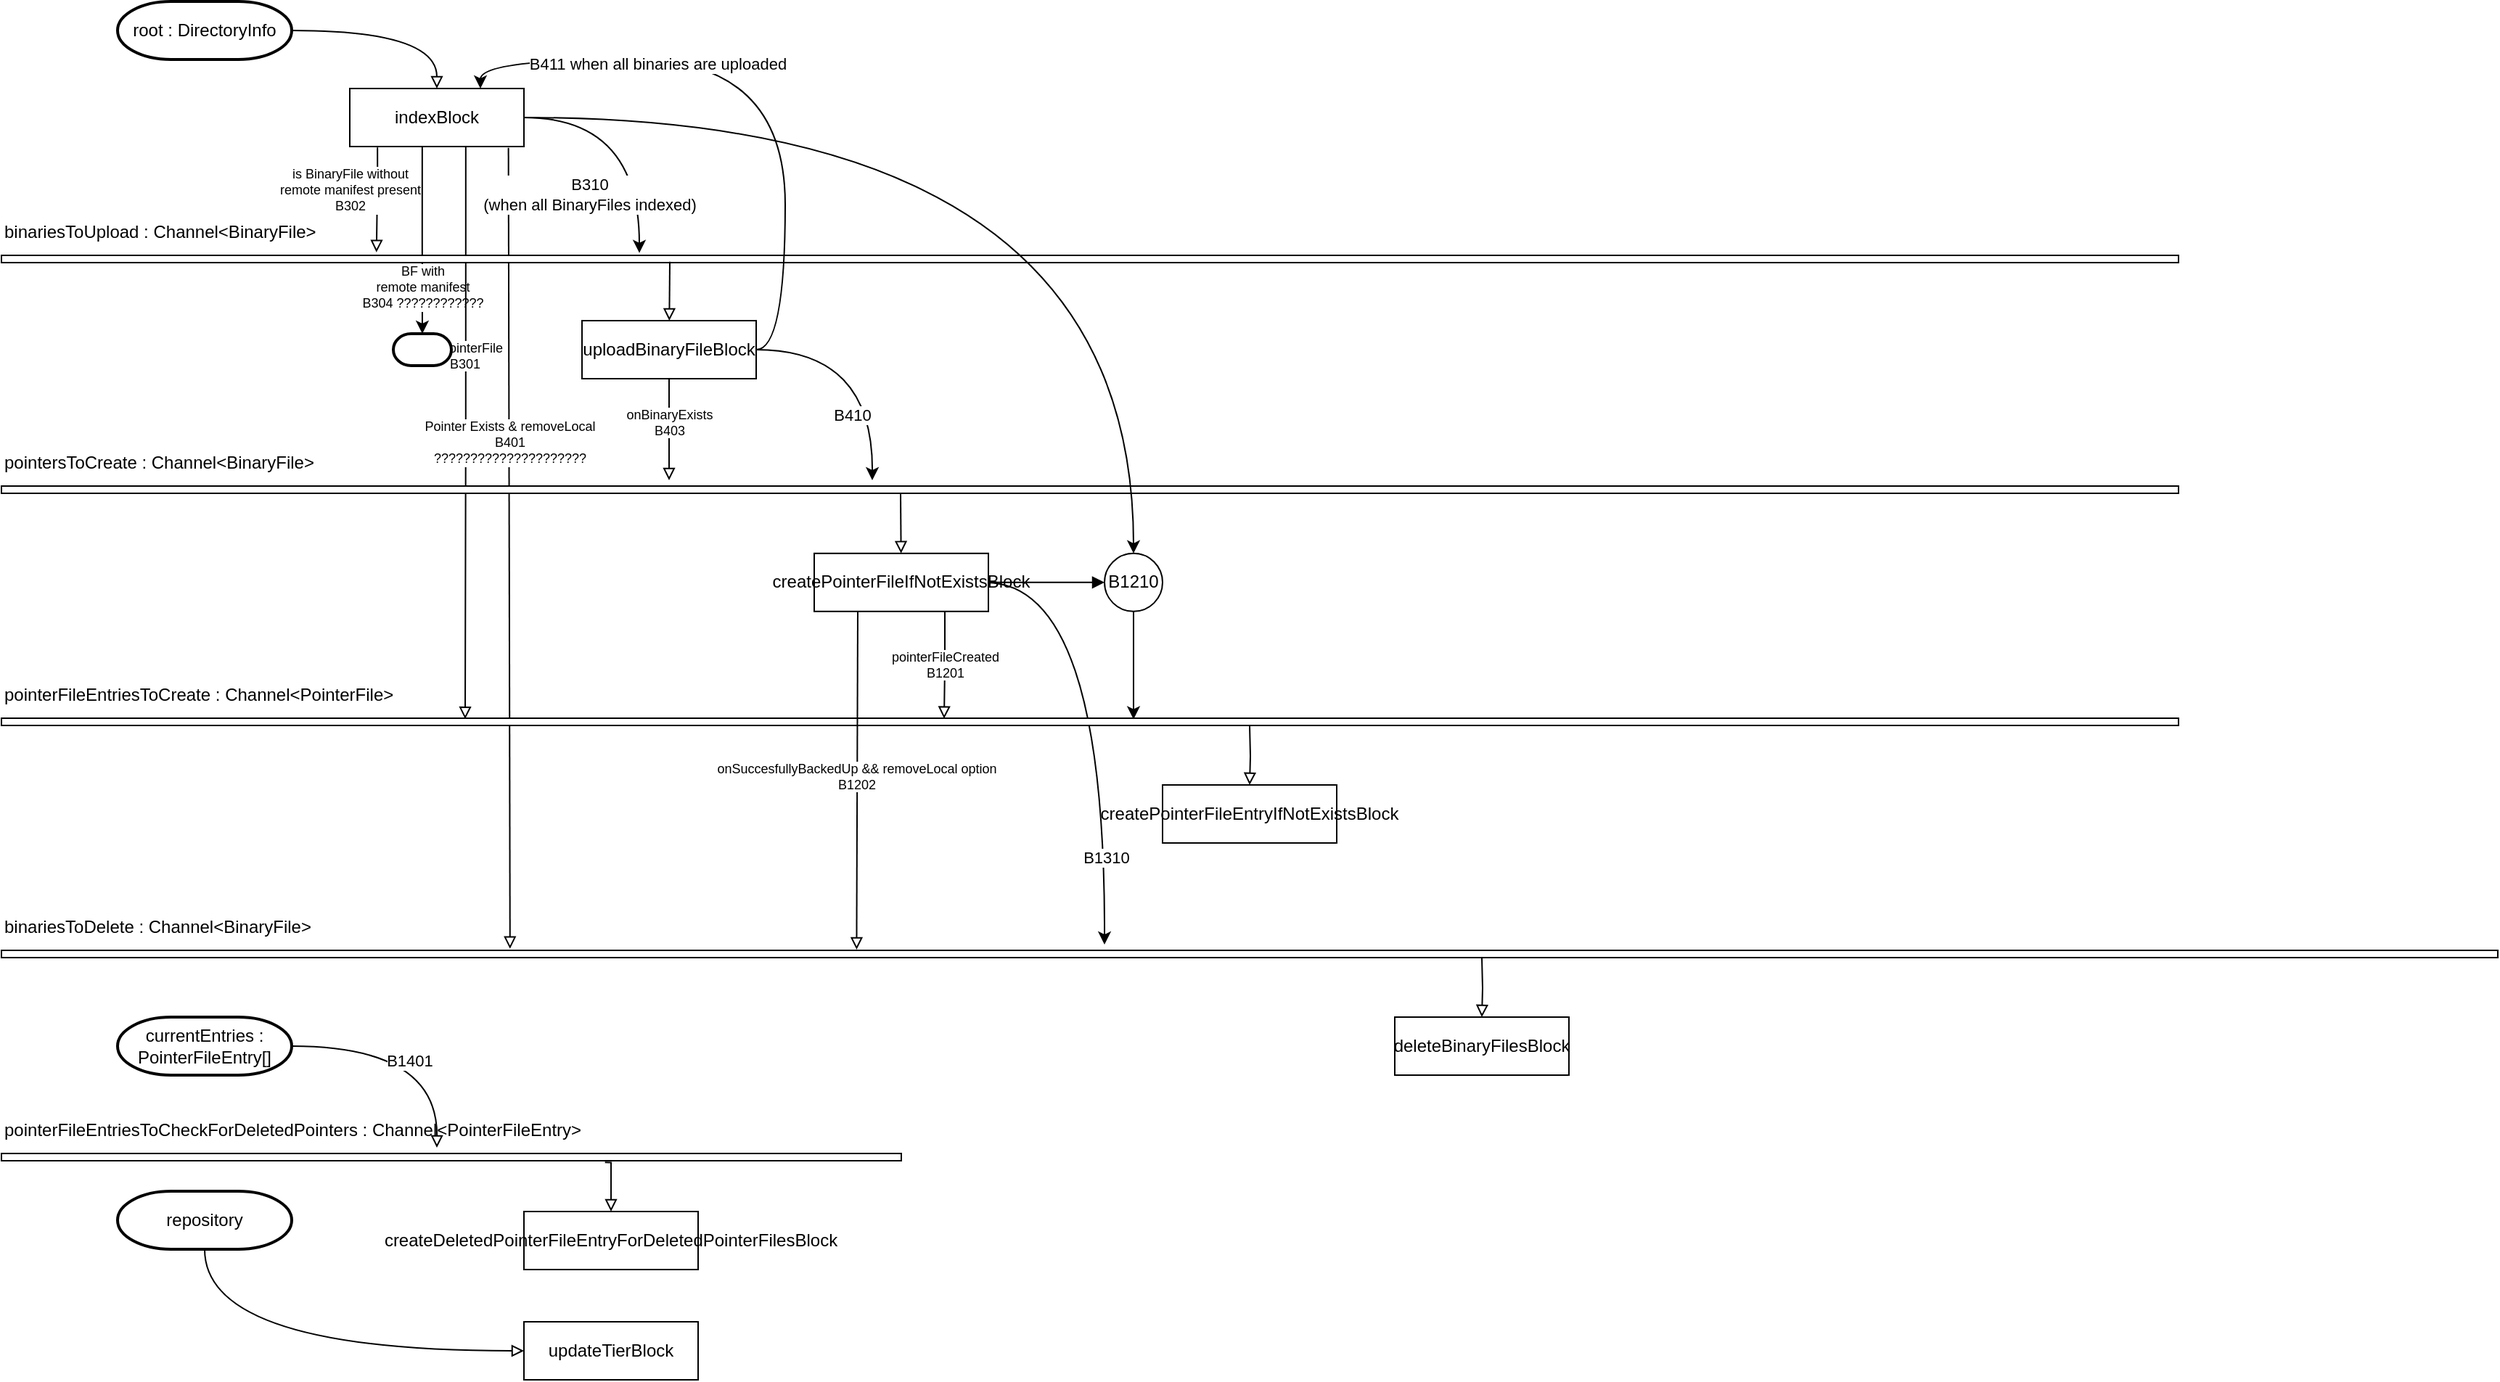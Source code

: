 <mxfile version="21.6.5" type="device" pages="3">
  <diagram id="ynTLqjROGl6LlpKR909r" name="Archive">
    <mxGraphModel dx="1147" dy="1074" grid="1" gridSize="10" guides="1" tooltips="1" connect="1" arrows="1" fold="1" page="1" pageScale="1" pageWidth="827" pageHeight="1169" math="0" shadow="0">
      <root>
        <mxCell id="0" />
        <mxCell id="1" parent="0" />
        <mxCell id="Tzmc1nk9ro6dUsJLs7gR-5" style="edgeStyle=orthogonalEdgeStyle;curved=1;rounded=0;orthogonalLoop=1;jettySize=auto;html=1;endArrow=classic;endFill=1;exitX=0.984;exitY=0.501;exitDx=0;exitDy=0;exitPerimeter=0;" parent="1" source="xrqHWBid432hgyyBCv2M-30" edge="1">
          <mxGeometry relative="1" as="geometry">
            <mxPoint x="1560" y="694.72" as="sourcePoint" />
            <mxPoint x="880" y="790" as="targetPoint" />
          </mxGeometry>
        </mxCell>
        <mxCell id="79LVYEcMH0Ad9LNimuyK-8" value="B1310" style="edgeLabel;html=1;align=center;verticalAlign=middle;resizable=0;points=[];" parent="Tzmc1nk9ro6dUsJLs7gR-5" vertex="1" connectable="0">
          <mxGeometry x="0.172" y="-33" relative="1" as="geometry">
            <mxPoint x="33" y="77" as="offset" />
          </mxGeometry>
        </mxCell>
        <mxCell id="1RO6q3PY1Tk88BdiW3f6-2" style="edgeStyle=orthogonalEdgeStyle;rounded=0;orthogonalLoop=1;jettySize=auto;html=1;exitX=0.416;exitY=1.004;exitDx=0;exitDy=0;snapToPoint=1;exitPerimeter=0;" parent="1" source="j0uAW_TOX1rogn1TUl9k-7" target="1RO6q3PY1Tk88BdiW3f6-1" edge="1">
          <mxGeometry relative="1" as="geometry" />
        </mxCell>
        <mxCell id="1RO6q3PY1Tk88BdiW3f6-3" value="BF with &lt;br&gt;remote manifest&lt;br&gt;B304 ????????????" style="edgeLabel;html=1;align=center;verticalAlign=middle;resizable=0;points=[];fontSize=9;" parent="1RO6q3PY1Tk88BdiW3f6-2" vertex="1" connectable="0">
          <mxGeometry x="-0.317" y="7" relative="1" as="geometry">
            <mxPoint x="-7" y="53" as="offset" />
          </mxGeometry>
        </mxCell>
        <mxCell id="j0uAW_TOX1rogn1TUl9k-7" value="indexBlock" style="rounded=0;whiteSpace=wrap;html=1;" parent="1" vertex="1">
          <mxGeometry x="360" y="200" width="120" height="40" as="geometry" />
        </mxCell>
        <mxCell id="j0uAW_TOX1rogn1TUl9k-11" value="" style="edgeStyle=orthogonalEdgeStyle;rounded=0;orthogonalLoop=1;jettySize=auto;html=1;endArrow=block;endFill=0;curved=1;exitX=1;exitY=0.5;exitDx=0;exitDy=0;exitPerimeter=0;" parent="1" source="xrqHWBid432hgyyBCv2M-26" target="j0uAW_TOX1rogn1TUl9k-7" edge="1">
          <mxGeometry relative="1" as="geometry">
            <mxPoint x="430" y="140" as="sourcePoint" />
          </mxGeometry>
        </mxCell>
        <mxCell id="j0uAW_TOX1rogn1TUl9k-13" value="pointerFileEntriesToCreate : Channel&amp;lt;PointerFile&amp;gt;" style="text;whiteSpace=wrap;html=1;" parent="1" vertex="1">
          <mxGeometry x="120" y="604" width="330" height="30" as="geometry" />
        </mxCell>
        <mxCell id="72bqqWS9BI2ylJYkVRHG-1" value="is PointerFile&lt;br&gt;B301" style="edgeStyle=orthogonalEdgeStyle;rounded=0;orthogonalLoop=1;jettySize=auto;html=1;exitX=0.666;exitY=0.999;exitDx=0;exitDy=0;endArrow=block;endFill=0;snapToPoint=0;fontSize=9;exitPerimeter=0;entryX=0.213;entryY=0.11;entryDx=0;entryDy=0;entryPerimeter=0;" parent="1" source="j0uAW_TOX1rogn1TUl9k-7" target="72bqqWS9BI2ylJYkVRHG-49" edge="1">
          <mxGeometry x="-0.272" y="-1" relative="1" as="geometry">
            <mxPoint x="440" y="732" as="targetPoint" />
            <mxPoint as="offset" />
            <mxPoint x="510" y="360" as="sourcePoint" />
          </mxGeometry>
        </mxCell>
        <mxCell id="72bqqWS9BI2ylJYkVRHG-2" value="is BinaryFile without &lt;br&gt;remote manifest present&lt;br&gt;B302" style="edgeStyle=orthogonalEdgeStyle;rounded=0;orthogonalLoop=1;jettySize=auto;html=1;exitX=0.159;exitY=1.016;exitDx=0;exitDy=0;endArrow=block;endFill=0;fontSize=9;entryX=0.783;entryY=0.929;entryDx=0;entryDy=0;entryPerimeter=0;exitPerimeter=0;" parent="1" source="j0uAW_TOX1rogn1TUl9k-7" target="72bqqWS9BI2ylJYkVRHG-10" edge="1">
          <mxGeometry x="-0.175" y="-18" relative="1" as="geometry">
            <mxPoint x="450" y="394" as="targetPoint" />
            <mxPoint x="570" y="360" as="sourcePoint" />
            <mxPoint as="offset" />
          </mxGeometry>
        </mxCell>
        <mxCell id="72bqqWS9BI2ylJYkVRHG-10" value="binariesToUpload : Channel&amp;lt;BinaryFile&amp;gt;" style="text;whiteSpace=wrap;html=1;" parent="1" vertex="1">
          <mxGeometry x="120" y="285" width="330" height="30" as="geometry" />
        </mxCell>
        <mxCell id="72bqqWS9BI2ylJYkVRHG-14" value="pointersToCreate : Channel&amp;lt;BinaryFile&amp;gt;" style="text;whiteSpace=wrap;html=1;" parent="1" vertex="1">
          <mxGeometry x="120" y="444" width="330" height="30" as="geometry" />
        </mxCell>
        <mxCell id="xrqHWBid432hgyyBCv2M-50" style="rounded=0;orthogonalLoop=1;jettySize=auto;html=1;fontSize=9;endArrow=block;endFill=0;exitX=0.911;exitY=1.021;exitDx=0;exitDy=0;entryX=0.584;entryY=0.964;entryDx=0;entryDy=0;exitPerimeter=0;entryPerimeter=0;" parent="1" source="j0uAW_TOX1rogn1TUl9k-7" target="A28OaCKXXTk701PYd4Ue-10" edge="1">
          <mxGeometry relative="1" as="geometry">
            <mxPoint x="570" y="500" as="sourcePoint" />
            <mxPoint x="620.008" y="561" as="targetPoint" />
          </mxGeometry>
        </mxCell>
        <mxCell id="xrqHWBid432hgyyBCv2M-51" value="Pointer Exists &amp;amp; removeLocal&lt;br&gt;B401&lt;br&gt;?????????????????????" style="edgeLabel;html=1;align=center;verticalAlign=middle;resizable=0;points=[];fontSize=9;" parent="xrqHWBid432hgyyBCv2M-50" vertex="1" connectable="0">
          <mxGeometry x="0.359" y="-1" relative="1" as="geometry">
            <mxPoint x="1" y="-172" as="offset" />
          </mxGeometry>
        </mxCell>
        <mxCell id="72bqqWS9BI2ylJYkVRHG-21" style="edgeStyle=orthogonalEdgeStyle;rounded=0;orthogonalLoop=1;jettySize=auto;html=1;endArrow=block;endFill=0;exitX=0.5;exitY=1;exitDx=0;exitDy=0;" parent="1" source="79LVYEcMH0Ad9LNimuyK-5" edge="1">
          <mxGeometry relative="1" as="geometry">
            <mxPoint x="580" y="470" as="targetPoint" />
            <mxPoint x="680.4" y="-222.16" as="sourcePoint" />
          </mxGeometry>
        </mxCell>
        <mxCell id="xrqHWBid432hgyyBCv2M-27" value="onBinaryExists&lt;br style=&quot;font-size: 9px&quot;&gt;B403" style="edgeLabel;html=1;align=center;verticalAlign=middle;resizable=0;points=[];fontSize=9;" parent="72bqqWS9BI2ylJYkVRHG-21" vertex="1" connectable="0">
          <mxGeometry x="-0.774" y="-3" relative="1" as="geometry">
            <mxPoint x="3" y="22" as="offset" />
          </mxGeometry>
        </mxCell>
        <mxCell id="72bqqWS9BI2ylJYkVRHG-41" value="" style="rounded=0;whiteSpace=wrap;html=1;align=center;" parent="1" vertex="1">
          <mxGeometry x="120" y="474" width="1500" height="5" as="geometry" />
        </mxCell>
        <mxCell id="72bqqWS9BI2ylJYkVRHG-44" value="" style="rounded=0;whiteSpace=wrap;html=1;align=center;" parent="1" vertex="1">
          <mxGeometry x="120" y="315" width="1500" height="5" as="geometry" />
        </mxCell>
        <mxCell id="72bqqWS9BI2ylJYkVRHG-49" value="" style="rounded=0;whiteSpace=wrap;html=1;align=center;" parent="1" vertex="1">
          <mxGeometry x="120" y="634" width="1500" height="5" as="geometry" />
        </mxCell>
        <mxCell id="JRJS1QhtElUK8SZ4vMXs-14" style="edgeStyle=orthogonalEdgeStyle;curved=1;rounded=0;orthogonalLoop=1;jettySize=auto;html=1;endArrow=classic;endFill=1;exitX=1;exitY=0.5;exitDx=0;exitDy=0;" parent="1" source="79LVYEcMH0Ad9LNimuyK-5" edge="1">
          <mxGeometry relative="1" as="geometry">
            <mxPoint x="690" y="385" as="sourcePoint" />
            <mxPoint x="720" y="470" as="targetPoint" />
          </mxGeometry>
        </mxCell>
        <mxCell id="JRJS1QhtElUK8SZ4vMXs-17" value="B410" style="edgeLabel;html=1;align=center;verticalAlign=middle;resizable=0;points=[];" parent="JRJS1QhtElUK8SZ4vMXs-14" vertex="1" connectable="0">
          <mxGeometry x="0.497" y="-16" relative="1" as="geometry">
            <mxPoint x="2" y="-2" as="offset" />
          </mxGeometry>
        </mxCell>
        <mxCell id="xrqHWBid432hgyyBCv2M-26" value="&lt;span&gt;root : DirectoryInfo&lt;/span&gt;" style="strokeWidth=2;html=1;shape=mxgraph.flowchart.terminator;whiteSpace=wrap;comic=0;" parent="1" vertex="1">
          <mxGeometry x="200" y="140" width="120" height="40" as="geometry" />
        </mxCell>
        <mxCell id="xrqHWBid432hgyyBCv2M-28" style="rounded=0;orthogonalLoop=1;jettySize=auto;html=1;endArrow=block;endFill=0;exitX=0.413;exitY=1.006;exitDx=0;exitDy=0;exitPerimeter=0;" parent="1" source="72bqqWS9BI2ylJYkVRHG-41" target="xrqHWBid432hgyyBCv2M-30" edge="1">
          <mxGeometry relative="1" as="geometry">
            <mxPoint x="740.0" y="525.4" as="targetPoint" />
            <mxPoint x="740" y="485.4" as="sourcePoint" />
          </mxGeometry>
        </mxCell>
        <mxCell id="xrqHWBid432hgyyBCv2M-29" value="pointerFileCreated&lt;br style=&quot;font-size: 9px;&quot;&gt;B1201" style="edgeStyle=orthogonalEdgeStyle;rounded=0;orthogonalLoop=1;jettySize=auto;html=1;endArrow=block;endFill=0;exitX=0.75;exitY=1;exitDx=0;exitDy=0;fontSize=9;entryX=0.433;entryY=0.057;entryDx=0;entryDy=0;entryPerimeter=0;" parent="1" source="xrqHWBid432hgyyBCv2M-30" target="72bqqWS9BI2ylJYkVRHG-49" edge="1">
          <mxGeometry relative="1" as="geometry">
            <mxPoint x="770" y="630" as="targetPoint" />
          </mxGeometry>
        </mxCell>
        <mxCell id="A28OaCKXXTk701PYd4Ue-12" style="rounded=0;orthogonalLoop=1;jettySize=auto;html=1;exitX=0.25;exitY=1;exitDx=0;exitDy=0;endArrow=block;endFill=0;entryX=0.982;entryY=0.982;entryDx=0;entryDy=0;entryPerimeter=0;" parent="1" source="xrqHWBid432hgyyBCv2M-30" target="A28OaCKXXTk701PYd4Ue-10" edge="1">
          <mxGeometry relative="1" as="geometry">
            <mxPoint x="712" y="790" as="targetPoint" />
            <mxPoint x="620" y="610.4" as="sourcePoint" />
          </mxGeometry>
        </mxCell>
        <mxCell id="A28OaCKXXTk701PYd4Ue-13" value="onSuccesfullyBackedUp &amp;amp;&amp;amp; removeLocal option&lt;br style=&quot;font-size: 9px&quot;&gt;B1202" style="edgeLabel;html=1;align=center;verticalAlign=middle;resizable=0;points=[];fontSize=9;" parent="A28OaCKXXTk701PYd4Ue-12" vertex="1" connectable="0">
          <mxGeometry x="0.133" y="-1" relative="1" as="geometry">
            <mxPoint y="-19" as="offset" />
          </mxGeometry>
        </mxCell>
        <mxCell id="Bk5PyMdzMutoV1YV4ai3-7" style="edgeStyle=orthogonalEdgeStyle;curved=1;rounded=0;orthogonalLoop=1;jettySize=auto;html=1;exitX=1;exitY=0.5;exitDx=0;exitDy=0;entryX=0;entryY=0.5;entryDx=0;entryDy=0;endArrow=block;endFill=1;" parent="1" source="xrqHWBid432hgyyBCv2M-30" target="xrqHWBid432hgyyBCv2M-32" edge="1">
          <mxGeometry relative="1" as="geometry" />
        </mxCell>
        <mxCell id="xrqHWBid432hgyyBCv2M-30" value="createPointerFileIfNotExistsBlock" style="rounded=0;whiteSpace=wrap;html=1;" parent="1" vertex="1">
          <mxGeometry x="680" y="520.4" width="120" height="40" as="geometry" />
        </mxCell>
        <mxCell id="xrqHWBid432hgyyBCv2M-32" value="B1210" style="ellipse;whiteSpace=wrap;html=1;aspect=fixed;comic=0;" parent="1" vertex="1">
          <mxGeometry x="880" y="520.4" width="40" height="40" as="geometry" />
        </mxCell>
        <mxCell id="xrqHWBid432hgyyBCv2M-35" style="rounded=0;orthogonalLoop=1;jettySize=auto;html=1;entryX=0.52;entryY=0.143;entryDx=0;entryDy=0;entryPerimeter=0;endArrow=classic;endFill=1;exitX=0.5;exitY=1;exitDx=0;exitDy=0;" parent="1" source="xrqHWBid432hgyyBCv2M-32" target="72bqqWS9BI2ylJYkVRHG-49" edge="1">
          <mxGeometry relative="1" as="geometry">
            <mxPoint x="1381.173" y="593.999" as="sourcePoint" />
            <mxPoint x="1380.83" y="633.28" as="targetPoint" />
          </mxGeometry>
        </mxCell>
        <mxCell id="xrqHWBid432hgyyBCv2M-36" value="pointerFileEntriesToCheckForDeletedPointers : Channel&amp;lt;PointerFileEntry&amp;gt;" style="text;whiteSpace=wrap;html=1;" parent="1" vertex="1">
          <mxGeometry x="120" y="904" width="600" height="30" as="geometry" />
        </mxCell>
        <mxCell id="xrqHWBid432hgyyBCv2M-37" value="" style="rounded=0;whiteSpace=wrap;html=1;align=center;" parent="1" vertex="1">
          <mxGeometry x="120" y="934" width="620" height="5" as="geometry" />
        </mxCell>
        <mxCell id="xrqHWBid432hgyyBCv2M-38" value="&lt;span&gt;currentEntries : PointerFileEntry[]&lt;/span&gt;" style="strokeWidth=2;html=1;shape=mxgraph.flowchart.terminator;whiteSpace=wrap;comic=0;" parent="1" vertex="1">
          <mxGeometry x="200" y="840" width="120" height="40" as="geometry" />
        </mxCell>
        <mxCell id="xrqHWBid432hgyyBCv2M-39" value="createDeletedPointerFileEntryForDeletedPointerFilesBlock" style="rounded=0;whiteSpace=wrap;html=1;" parent="1" vertex="1">
          <mxGeometry x="480" y="974" width="120" height="40" as="geometry" />
        </mxCell>
        <mxCell id="xrqHWBid432hgyyBCv2M-42" value="" style="edgeStyle=orthogonalEdgeStyle;rounded=0;orthogonalLoop=1;jettySize=auto;html=1;endArrow=block;endFill=0;curved=1;" parent="1" source="xrqHWBid432hgyyBCv2M-38" edge="1">
          <mxGeometry relative="1" as="geometry">
            <mxPoint x="360" y="874" as="sourcePoint" />
            <mxPoint x="420" y="930" as="targetPoint" />
          </mxGeometry>
        </mxCell>
        <mxCell id="xrqHWBid432hgyyBCv2M-43" value="B1401" style="edgeLabel;html=1;align=center;verticalAlign=middle;resizable=0;points=[];" parent="xrqHWBid432hgyyBCv2M-42" vertex="1" connectable="0">
          <mxGeometry x="0.323" y="-13" relative="1" as="geometry">
            <mxPoint x="-7" y="-3" as="offset" />
          </mxGeometry>
        </mxCell>
        <mxCell id="xrqHWBid432hgyyBCv2M-44" style="edgeStyle=orthogonalEdgeStyle;rounded=0;orthogonalLoop=1;jettySize=auto;html=1;endArrow=block;endFill=0;entryX=0.5;entryY=0;entryDx=0;entryDy=0;exitX=0.693;exitY=1.206;exitDx=0;exitDy=0;exitPerimeter=0;" parent="1" source="xrqHWBid432hgyyBCv2M-36" target="xrqHWBid432hgyyBCv2M-39" edge="1">
          <mxGeometry relative="1" as="geometry">
            <mxPoint x="1370.029" y="744" as="targetPoint" />
            <mxPoint x="510" y="950" as="sourcePoint" />
          </mxGeometry>
        </mxCell>
        <mxCell id="xrqHWBid432hgyyBCv2M-54" style="edgeStyle=orthogonalEdgeStyle;curved=1;rounded=0;orthogonalLoop=1;jettySize=auto;html=1;endArrow=classic;endFill=1;exitX=1;exitY=0.5;exitDx=0;exitDy=0;entryX=0.293;entryY=-0.337;entryDx=0;entryDy=0;entryPerimeter=0;" parent="1" source="j0uAW_TOX1rogn1TUl9k-7" target="72bqqWS9BI2ylJYkVRHG-44" edge="1">
          <mxGeometry relative="1" as="geometry">
            <mxPoint x="600" y="339" as="sourcePoint" />
            <mxPoint x="560" y="310" as="targetPoint" />
          </mxGeometry>
        </mxCell>
        <mxCell id="xrqHWBid432hgyyBCv2M-55" value="B310&lt;br&gt;(when all BinaryFiles indexed)" style="edgeLabel;html=1;align=center;verticalAlign=middle;resizable=0;points=[];" parent="xrqHWBid432hgyyBCv2M-54" vertex="1" connectable="0">
          <mxGeometry x="0.018" y="-16" relative="1" as="geometry">
            <mxPoint x="-19" y="44" as="offset" />
          </mxGeometry>
        </mxCell>
        <mxCell id="A28OaCKXXTk701PYd4Ue-7" style="edgeStyle=orthogonalEdgeStyle;rounded=0;orthogonalLoop=1;jettySize=auto;html=1;endArrow=block;endFill=0;" parent="1" target="A28OaCKXXTk701PYd4Ue-9" edge="1">
          <mxGeometry relative="1" as="geometry">
            <mxPoint x="980.0" y="679" as="targetPoint" />
            <mxPoint x="980" y="639" as="sourcePoint" />
          </mxGeometry>
        </mxCell>
        <mxCell id="A28OaCKXXTk701PYd4Ue-9" value="createPointerFileEntryIfNotExistsBlock" style="rounded=0;whiteSpace=wrap;html=1;" parent="1" vertex="1">
          <mxGeometry x="920" y="680" width="120" height="40" as="geometry" />
        </mxCell>
        <mxCell id="A28OaCKXXTk701PYd4Ue-10" value="binariesToDelete : Channel&amp;lt;BinaryFile&amp;gt;" style="text;whiteSpace=wrap;html=1;" parent="1" vertex="1">
          <mxGeometry x="120" y="764" width="600" height="30" as="geometry" />
        </mxCell>
        <mxCell id="A28OaCKXXTk701PYd4Ue-11" value="" style="rounded=0;whiteSpace=wrap;html=1;align=center;" parent="1" vertex="1">
          <mxGeometry x="120" y="794" width="1720" height="5" as="geometry" />
        </mxCell>
        <mxCell id="A28OaCKXXTk701PYd4Ue-14" style="edgeStyle=orthogonalEdgeStyle;rounded=0;orthogonalLoop=1;jettySize=auto;html=1;endArrow=block;endFill=0;" parent="1" target="A28OaCKXXTk701PYd4Ue-15" edge="1">
          <mxGeometry relative="1" as="geometry">
            <mxPoint x="1140.0" y="845" as="targetPoint" />
            <mxPoint x="1140" y="799" as="sourcePoint" />
          </mxGeometry>
        </mxCell>
        <mxCell id="A28OaCKXXTk701PYd4Ue-15" value="deleteBinaryFilesBlock" style="rounded=0;whiteSpace=wrap;html=1;" parent="1" vertex="1">
          <mxGeometry x="1080" y="840" width="120" height="40" as="geometry" />
        </mxCell>
        <mxCell id="Tzmc1nk9ro6dUsJLs7gR-14" value="updateTierBlock" style="rounded=0;whiteSpace=wrap;html=1;" parent="1" vertex="1">
          <mxGeometry x="480" y="1050" width="120" height="40" as="geometry" />
        </mxCell>
        <mxCell id="7QOIQFVTWMtG5hquTdt8-1" style="edgeStyle=orthogonalEdgeStyle;curved=1;rounded=0;orthogonalLoop=1;jettySize=auto;html=1;endArrow=classic;endFill=1;entryX=0.5;entryY=0;entryDx=0;entryDy=0;" parent="1" source="j0uAW_TOX1rogn1TUl9k-7" target="xrqHWBid432hgyyBCv2M-32" edge="1">
          <mxGeometry relative="1" as="geometry">
            <mxPoint x="610" y="350" as="sourcePoint" />
            <mxPoint x="1000" y="990" as="targetPoint" />
          </mxGeometry>
        </mxCell>
        <mxCell id="1RO6q3PY1Tk88BdiW3f6-1" value="" style="strokeWidth=2;html=1;shape=mxgraph.flowchart.terminator;whiteSpace=wrap;" parent="1" vertex="1">
          <mxGeometry x="390" y="369" width="40" height="22" as="geometry" />
        </mxCell>
        <mxCell id="79LVYEcMH0Ad9LNimuyK-4" style="rounded=0;orthogonalLoop=1;jettySize=auto;html=1;endArrow=block;endFill=0;exitX=0.327;exitY=0.886;exitDx=0;exitDy=0;exitPerimeter=0;" parent="1" target="79LVYEcMH0Ad9LNimuyK-5" edge="1">
          <mxGeometry relative="1" as="geometry">
            <mxPoint x="580.0" y="870" as="targetPoint" />
            <mxPoint x="580.5" y="319.43" as="sourcePoint" />
          </mxGeometry>
        </mxCell>
        <mxCell id="Bk5PyMdzMutoV1YV4ai3-1" style="edgeStyle=orthogonalEdgeStyle;rounded=0;orthogonalLoop=1;jettySize=auto;html=1;exitX=1;exitY=0.5;exitDx=0;exitDy=0;entryX=0.75;entryY=0;entryDx=0;entryDy=0;curved=1;" parent="1" source="79LVYEcMH0Ad9LNimuyK-5" target="j0uAW_TOX1rogn1TUl9k-7" edge="1">
          <mxGeometry relative="1" as="geometry" />
        </mxCell>
        <mxCell id="Bk5PyMdzMutoV1YV4ai3-2" value="B411 when all binaries are uploaded" style="edgeLabel;html=1;align=center;verticalAlign=middle;resizable=0;points=[];" parent="Bk5PyMdzMutoV1YV4ai3-1" vertex="1" connectable="0">
          <mxGeometry x="0.372" y="3" relative="1" as="geometry">
            <mxPoint as="offset" />
          </mxGeometry>
        </mxCell>
        <mxCell id="79LVYEcMH0Ad9LNimuyK-5" value="uploadBinaryFileBlock" style="rounded=0;whiteSpace=wrap;html=1;" parent="1" vertex="1">
          <mxGeometry x="520" y="360" width="120" height="40" as="geometry" />
        </mxCell>
        <mxCell id="Bk5PyMdzMutoV1YV4ai3-6" style="edgeStyle=orthogonalEdgeStyle;curved=1;rounded=0;orthogonalLoop=1;jettySize=auto;html=1;exitX=0.5;exitY=1;exitDx=0;exitDy=0;exitPerimeter=0;entryX=0;entryY=0.5;entryDx=0;entryDy=0;endArrow=block;endFill=0;" parent="1" source="Bk5PyMdzMutoV1YV4ai3-5" target="Tzmc1nk9ro6dUsJLs7gR-14" edge="1">
          <mxGeometry relative="1" as="geometry" />
        </mxCell>
        <mxCell id="Bk5PyMdzMutoV1YV4ai3-5" value="&lt;span&gt;repository&lt;/span&gt;" style="strokeWidth=2;html=1;shape=mxgraph.flowchart.terminator;whiteSpace=wrap;comic=0;" parent="1" vertex="1">
          <mxGeometry x="200" y="960" width="120" height="40" as="geometry" />
        </mxCell>
      </root>
    </mxGraphModel>
  </diagram>
  <diagram name="Restore" id="wl7TmaJfxipMBP2-h03A">
    <mxGraphModel dx="1432" dy="971" grid="1" gridSize="10" guides="1" tooltips="1" connect="1" arrows="1" fold="1" page="1" pageScale="1" pageWidth="827" pageHeight="1169" math="0" shadow="0">
      <root>
        <mxCell id="EnfrKUZYTSboUuE-3vHQ-0" />
        <mxCell id="EnfrKUZYTSboUuE-3vHQ-1" parent="EnfrKUZYTSboUuE-3vHQ-0" />
        <mxCell id="EnfrKUZYTSboUuE-3vHQ-5" value="&lt;font style=&quot;font-size: 9px&quot;&gt;if (download &amp;amp;&amp;amp; !restored)&lt;br&gt;S11&lt;/font&gt;" style="edgeStyle=orthogonalEdgeStyle;rounded=0;orthogonalLoop=1;jettySize=auto;html=1;exitX=0.25;exitY=1;exitDx=0;exitDy=0;endArrow=block;endFill=0;entryX=0.1;entryY=0.24;entryDx=0;entryDy=0;entryPerimeter=0;" parent="EnfrKUZYTSboUuE-3vHQ-1" source="EnfrKUZYTSboUuE-3vHQ-6" target="EnfrKUZYTSboUuE-3vHQ-41" edge="1">
          <mxGeometry x="-0.288" y="-20" relative="1" as="geometry">
            <mxPoint x="470" y="396.49" as="targetPoint" />
            <mxPoint x="530" y="170.49" as="sourcePoint" />
            <mxPoint as="offset" />
          </mxGeometry>
        </mxCell>
        <mxCell id="8RtUcm2-0oMA0pU1uN9M-0" style="edgeStyle=orthogonalEdgeStyle;rounded=0;orthogonalLoop=1;jettySize=auto;html=1;endArrow=block;endFill=0;exitX=0.75;exitY=1;exitDx=0;exitDy=0;entryX=0.5;entryY=0;entryDx=0;entryDy=0;entryPerimeter=0;" parent="EnfrKUZYTSboUuE-3vHQ-1" source="EnfrKUZYTSboUuE-3vHQ-6" target="wL6CRVn2vlSf1lH8OfKU-0" edge="1">
          <mxGeometry relative="1" as="geometry">
            <mxPoint x="530" y="440.49" as="targetPoint" />
            <mxPoint x="640" y="360" as="sourcePoint" />
          </mxGeometry>
        </mxCell>
        <mxCell id="8RtUcm2-0oMA0pU1uN9M-2" value="restored&lt;br&gt;S12" style="edgeLabel;html=1;align=center;verticalAlign=middle;resizable=0;points=[];" parent="8RtUcm2-0oMA0pU1uN9M-0" vertex="1" connectable="0">
          <mxGeometry x="-0.62" y="-2" relative="1" as="geometry">
            <mxPoint x="2" y="54" as="offset" />
          </mxGeometry>
        </mxCell>
        <mxCell id="Iznc7XeJP2yh3MohL25W-8" style="edgeStyle=orthogonalEdgeStyle;rounded=0;orthogonalLoop=1;jettySize=auto;html=1;entryX=0.5;entryY=0;entryDx=0;entryDy=0;entryPerimeter=0;endArrow=block;endFill=0;" parent="EnfrKUZYTSboUuE-3vHQ-1" source="EnfrKUZYTSboUuE-3vHQ-6" target="Iznc7XeJP2yh3MohL25W-6" edge="1">
          <mxGeometry relative="1" as="geometry" />
        </mxCell>
        <mxCell id="Iznc7XeJP2yh3MohL25W-9" value="S14" style="edgeLabel;html=1;align=center;verticalAlign=middle;resizable=0;points=[];" parent="Iznc7XeJP2yh3MohL25W-8" vertex="1" connectable="0">
          <mxGeometry x="0.492" y="-2" relative="1" as="geometry">
            <mxPoint as="offset" />
          </mxGeometry>
        </mxCell>
        <mxCell id="EnfrKUZYTSboUuE-3vHQ-6" value="indexBlock" style="rounded=0;whiteSpace=wrap;html=1;" parent="EnfrKUZYTSboUuE-3vHQ-1" vertex="1">
          <mxGeometry x="240" y="260" width="120" height="40" as="geometry" />
        </mxCell>
        <mxCell id="EnfrKUZYTSboUuE-3vHQ-15" value="pointersToRestore : BlockingCollection&amp;lt;(FileInfo Binary, PointerFile[] PointerFiles)&amp;gt;" style="text;whiteSpace=wrap;html=1;" parent="EnfrKUZYTSboUuE-3vHQ-1" vertex="1">
          <mxGeometry x="120" y="730" width="460" height="30" as="geometry" />
        </mxCell>
        <mxCell id="EnfrKUZYTSboUuE-3vHQ-39" value="" style="rounded=0;whiteSpace=wrap;html=1;align=center;" parent="EnfrKUZYTSboUuE-3vHQ-1" vertex="1">
          <mxGeometry x="120" y="635" width="1500" height="5" as="geometry" />
        </mxCell>
        <mxCell id="EnfrKUZYTSboUuE-3vHQ-40" value="" style="rounded=0;whiteSpace=wrap;html=1;align=center;" parent="EnfrKUZYTSboUuE-3vHQ-1" vertex="1">
          <mxGeometry x="110" y="680" width="1500" height="5" as="geometry" />
        </mxCell>
        <mxCell id="EnfrKUZYTSboUuE-3vHQ-41" value="" style="rounded=0;whiteSpace=wrap;html=1;align=center;" parent="EnfrKUZYTSboUuE-3vHQ-1" vertex="1">
          <mxGeometry x="120" y="355" width="1500" height="5" as="geometry" />
        </mxCell>
        <mxCell id="EnfrKUZYTSboUuE-3vHQ-45" value="" style="rounded=0;whiteSpace=wrap;html=1;align=center;" parent="EnfrKUZYTSboUuE-3vHQ-1" vertex="1">
          <mxGeometry x="120" y="755" width="1500" height="5" as="geometry" />
        </mxCell>
        <mxCell id="EnfrKUZYTSboUuE-3vHQ-47" value="" style="rounded=0;whiteSpace=wrap;html=1;align=center;" parent="EnfrKUZYTSboUuE-3vHQ-1" vertex="1">
          <mxGeometry x="120" y="874" width="1500" height="5" as="geometry" />
        </mxCell>
        <mxCell id="EnfrKUZYTSboUuE-3vHQ-65" value="" style="rounded=0;whiteSpace=wrap;html=1;align=center;" parent="EnfrKUZYTSboUuE-3vHQ-1" vertex="1">
          <mxGeometry x="120" y="1000" width="1500" height="5" as="geometry" />
        </mxCell>
        <mxCell id="rb1DYJhnkf-T6zlF8jWV-0" value="&lt;span&gt;DirectoryInfo or FileInfo&lt;/span&gt;" style="strokeWidth=2;html=1;shape=mxgraph.flowchart.terminator;whiteSpace=wrap;comic=0;" parent="EnfrKUZYTSboUuE-3vHQ-1" vertex="1">
          <mxGeometry x="120" y="200" width="120" height="40" as="geometry" />
        </mxCell>
        <mxCell id="rb1DYJhnkf-T6zlF8jWV-1" value="" style="edgeStyle=orthogonalEdgeStyle;rounded=0;orthogonalLoop=1;jettySize=auto;html=1;endArrow=classic;endFill=1;curved=1;exitX=1;exitY=0.5;exitDx=0;exitDy=0;exitPerimeter=0;" parent="EnfrKUZYTSboUuE-3vHQ-1" source="rb1DYJhnkf-T6zlF8jWV-0" target="EnfrKUZYTSboUuE-3vHQ-6" edge="1">
          <mxGeometry relative="1" as="geometry">
            <mxPoint x="240" y="214" as="sourcePoint" />
            <mxPoint x="300" y="280" as="targetPoint" />
          </mxGeometry>
        </mxCell>
        <mxCell id="rb1DYJhnkf-T6zlF8jWV-2" value="S10" style="edgeLabel;html=1;align=center;verticalAlign=middle;resizable=0;points=[];" parent="rb1DYJhnkf-T6zlF8jWV-1" vertex="1" connectable="0">
          <mxGeometry x="0.323" y="-13" relative="1" as="geometry">
            <mxPoint x="-7" y="-3" as="offset" />
          </mxGeometry>
        </mxCell>
        <mxCell id="Iznc7XeJP2yh3MohL25W-10" style="edgeStyle=orthogonalEdgeStyle;rounded=0;orthogonalLoop=1;jettySize=auto;html=1;entryX=0.28;entryY=-0.857;entryDx=0;entryDy=0;entryPerimeter=0;endArrow=block;endFill=0;" parent="EnfrKUZYTSboUuE-3vHQ-1" source="8RtUcm2-0oMA0pU1uN9M-4" target="EnfrKUZYTSboUuE-3vHQ-45" edge="1">
          <mxGeometry relative="1" as="geometry" />
        </mxCell>
        <mxCell id="Iznc7XeJP2yh3MohL25W-11" value="manifestRestored&lt;br&gt;S21" style="edgeLabel;html=1;align=center;verticalAlign=middle;resizable=0;points=[];" parent="Iznc7XeJP2yh3MohL25W-10" vertex="1" connectable="0">
          <mxGeometry x="-0.624" y="-3" relative="1" as="geometry">
            <mxPoint as="offset" />
          </mxGeometry>
        </mxCell>
        <mxCell id="Iznc7XeJP2yh3MohL25W-12" style="edgeStyle=orthogonalEdgeStyle;rounded=0;orthogonalLoop=1;jettySize=auto;html=1;exitX=0.75;exitY=1;exitDx=0;exitDy=0;entryX=0.5;entryY=0;entryDx=0;entryDy=0;entryPerimeter=0;endArrow=block;endFill=0;" parent="EnfrKUZYTSboUuE-3vHQ-1" source="8RtUcm2-0oMA0pU1uN9M-4" target="Iznc7XeJP2yh3MohL25W-7" edge="1">
          <mxGeometry relative="1" as="geometry" />
        </mxCell>
        <mxCell id="Iznc7XeJP2yh3MohL25W-13" value="S22" style="edgeLabel;html=1;align=center;verticalAlign=middle;resizable=0;points=[];" parent="Iznc7XeJP2yh3MohL25W-12" vertex="1" connectable="0">
          <mxGeometry x="0.629" y="-1" relative="1" as="geometry">
            <mxPoint as="offset" />
          </mxGeometry>
        </mxCell>
        <mxCell id="tofYzIzjmC_pQzF9rQz5-2" style="edgeStyle=orthogonalEdgeStyle;rounded=0;orthogonalLoop=1;jettySize=auto;html=1;fontSize=9;endArrow=block;endFill=1;strokeWidth=1;entryX=0.477;entryY=-0.4;entryDx=0;entryDy=0;entryPerimeter=0;exitX=1;exitY=0.5;exitDx=0;exitDy=0;curved=1;" parent="EnfrKUZYTSboUuE-3vHQ-1" source="8RtUcm2-0oMA0pU1uN9M-4" target="EnfrKUZYTSboUuE-3vHQ-45" edge="1">
          <mxGeometry relative="1" as="geometry">
            <mxPoint x="820" y="775.143" as="targetPoint" />
          </mxGeometry>
        </mxCell>
        <mxCell id="tofYzIzjmC_pQzF9rQz5-3" value="S29" style="edgeLabel;html=1;align=center;verticalAlign=middle;resizable=0;points=[];fontSize=9;" parent="tofYzIzjmC_pQzF9rQz5-2" vertex="1" connectable="0">
          <mxGeometry x="-0.865" y="-3" relative="1" as="geometry">
            <mxPoint as="offset" />
          </mxGeometry>
        </mxCell>
        <mxCell id="8RtUcm2-0oMA0pU1uN9M-4" value="processManifestBlock" style="rounded=0;whiteSpace=wrap;html=1;" parent="EnfrKUZYTSboUuE-3vHQ-1" vertex="1">
          <mxGeometry x="480" y="400" width="120" height="40" as="geometry" />
        </mxCell>
        <mxCell id="8RtUcm2-0oMA0pU1uN9M-5" value="" style="edgeStyle=orthogonalEdgeStyle;rounded=0;orthogonalLoop=1;jettySize=auto;html=1;endArrow=block;endFill=0;entryX=0.5;entryY=0;entryDx=0;entryDy=0;" parent="EnfrKUZYTSboUuE-3vHQ-1" target="8RtUcm2-0oMA0pU1uN9M-4" edge="1">
          <mxGeometry relative="1" as="geometry">
            <mxPoint x="600" y="524.98" as="targetPoint" />
            <mxPoint x="540" y="360" as="sourcePoint" />
          </mxGeometry>
        </mxCell>
        <mxCell id="Iznc7XeJP2yh3MohL25W-5" style="edgeStyle=orthogonalEdgeStyle;rounded=0;orthogonalLoop=1;jettySize=auto;html=1;entryX=0;entryY=0.5;entryDx=0;entryDy=0;endArrow=block;endFill=0;" parent="EnfrKUZYTSboUuE-3vHQ-1" source="wL6CRVn2vlSf1lH8OfKU-0" target="8RtUcm2-0oMA0pU1uN9M-4" edge="1">
          <mxGeometry relative="1" as="geometry" />
        </mxCell>
        <mxCell id="wL6CRVn2vlSf1lH8OfKU-0" value="restoredManifests" style="strokeWidth=2;html=1;shape=mxgraph.flowchart.database;whiteSpace=wrap;align=center;aspect=fixed;" parent="EnfrKUZYTSboUuE-3vHQ-1" vertex="1">
          <mxGeometry x="310" y="400" width="40" height="40" as="geometry" />
        </mxCell>
        <mxCell id="A3zdOb0x3SjZbzXE-TR2-0" value="TODO&lt;br&gt;&lt;br&gt;* GetAllManifestHashes remove&lt;br&gt;POinterFile.ChunkHashes remove&lt;br&gt;&lt;br&gt;Tests for FastHash behavior&lt;br&gt;ChunkTest restore 1 part hydrated&lt;br&gt;&lt;br&gt;blocks: start to seed() Func&lt;br&gt;chunkhashes cache??&lt;br&gt;&lt;br&gt;DataFlowBlockExtensions remove?&lt;br&gt;AsParallelWithParalelism remove?&lt;br&gt;NitoAsync library remove?&lt;br&gt;CreatePointerFileResults enum test?&lt;br&gt;&lt;br&gt;pointerService.GetBinaryFile ensureCorrectHash TEST&lt;br&gt;&lt;br&gt;Restore_FullSourceDirectory_Selectively&lt;br&gt;&lt;br&gt;SHAHasher async&lt;br&gt;&lt;br&gt;archive : wat met BinaryFile.Hash != PointerFile.Hash?&lt;br&gt;&lt;br&gt;maxdegreeofconcurrency" style="text;html=1;strokeColor=none;fillColor=none;align=center;verticalAlign=middle;whiteSpace=wrap;rounded=0;" parent="EnfrKUZYTSboUuE-3vHQ-1" vertex="1">
          <mxGeometry x="1130" y="395.5" width="360" height="139" as="geometry" />
        </mxCell>
        <mxCell id="wv7-nN7wfWGE3ZTgmPZX-1" value="manifestsToDownload : BlockingCollection&amp;lt;ManifestHash&amp;gt;" style="text;whiteSpace=wrap;html=1;" parent="EnfrKUZYTSboUuE-3vHQ-1" vertex="1">
          <mxGeometry x="120" y="330" width="330" height="30" as="geometry" />
        </mxCell>
        <mxCell id="Iznc7XeJP2yh3MohL25W-0" style="edgeStyle=orthogonalEdgeStyle;rounded=0;orthogonalLoop=1;jettySize=auto;html=1;endArrow=diamond;endFill=0;exitX=1;exitY=0.5;exitDx=0;exitDy=0;curved=1;" parent="EnfrKUZYTSboUuE-3vHQ-1" source="EnfrKUZYTSboUuE-3vHQ-6" target="8RtUcm2-0oMA0pU1uN9M-4" edge="1">
          <mxGeometry relative="1" as="geometry">
            <Array as="points">
              <mxPoint x="410" y="280" />
              <mxPoint x="410" y="417" />
            </Array>
            <mxPoint x="-10" y="220.72" as="sourcePoint" />
            <mxPoint x="30" y="560" as="targetPoint" />
          </mxGeometry>
        </mxCell>
        <mxCell id="Iznc7XeJP2yh3MohL25W-2" value="do not start before&lt;br style=&quot;font-size: 9px;&quot;&gt;all indexed&lt;br style=&quot;font-size: 9px;&quot;&gt;S19" style="edgeLabel;html=1;align=center;verticalAlign=middle;resizable=0;points=[];fontSize=9;" parent="Iznc7XeJP2yh3MohL25W-0" vertex="1" connectable="0">
          <mxGeometry x="0.317" y="12" relative="1" as="geometry">
            <mxPoint x="18" y="-9" as="offset" />
          </mxGeometry>
        </mxCell>
        <mxCell id="Iznc7XeJP2yh3MohL25W-3" value="" style="edgeStyle=orthogonalEdgeStyle;rounded=0;orthogonalLoop=1;jettySize=auto;html=1;endArrow=classic;endFill=1;curved=1;" parent="EnfrKUZYTSboUuE-3vHQ-1" source="EnfrKUZYTSboUuE-3vHQ-6" edge="1">
          <mxGeometry relative="1" as="geometry">
            <mxPoint x="430" y="280" as="sourcePoint" />
            <mxPoint x="460" y="350" as="targetPoint" />
          </mxGeometry>
        </mxCell>
        <mxCell id="Iznc7XeJP2yh3MohL25W-4" value="S13" style="edgeLabel;html=1;align=center;verticalAlign=middle;resizable=0;points=[];" parent="Iznc7XeJP2yh3MohL25W-3" vertex="1" connectable="0">
          <mxGeometry x="0.323" y="-13" relative="1" as="geometry">
            <mxPoint x="-7" y="-3" as="offset" />
          </mxGeometry>
        </mxCell>
        <mxCell id="tofYzIzjmC_pQzF9rQz5-1" style="edgeStyle=orthogonalEdgeStyle;rounded=0;orthogonalLoop=1;jettySize=auto;html=1;fontSize=9;endArrow=block;endFill=0;strokeWidth=1;exitX=1;exitY=0.5;exitDx=0;exitDy=0;exitPerimeter=0;" parent="EnfrKUZYTSboUuE-3vHQ-1" source="Iznc7XeJP2yh3MohL25W-6" edge="1">
          <mxGeometry relative="1" as="geometry">
            <mxPoint x="480" y="420" as="targetPoint" />
          </mxGeometry>
        </mxCell>
        <mxCell id="Iznc7XeJP2yh3MohL25W-6" value="pointerFilesWaitingForManifestRestoration" style="strokeWidth=2;html=1;shape=mxgraph.flowchart.database;whiteSpace=wrap;align=center;aspect=fixed;" parent="EnfrKUZYTSboUuE-3vHQ-1" vertex="1">
          <mxGeometry x="280" y="457.5" width="40" height="40" as="geometry" />
        </mxCell>
        <mxCell id="Iznc7XeJP2yh3MohL25W-7" value="chunksForManifest" style="strokeWidth=2;html=1;shape=mxgraph.flowchart.database;whiteSpace=wrap;align=center;aspect=fixed;" parent="EnfrKUZYTSboUuE-3vHQ-1" vertex="1">
          <mxGeometry x="650" y="530" width="40" height="40" as="geometry" />
        </mxCell>
      </root>
    </mxGraphModel>
  </diagram>
  <diagram id="BaWPg6jh-Nt_xsgESAlq" name="Arius.Core Structure">
    <mxGraphModel dx="1147" dy="1074" grid="1" gridSize="10" guides="1" tooltips="1" connect="1" arrows="1" fold="1" page="1" pageScale="1" pageWidth="850" pageHeight="1100" math="0" shadow="0">
      <root>
        <mxCell id="0" />
        <mxCell id="1" parent="0" />
        <mxCell id="fgNwKuUWd2SH6KaYUkqq-2" value="Facade" style="rounded=0;whiteSpace=wrap;html=1;" vertex="1" parent="1">
          <mxGeometry x="200" y="460" width="290" height="30" as="geometry" />
        </mxCell>
        <mxCell id="fgNwKuUWd2SH6KaYUkqq-3" value="Commands&lt;br&gt;&lt;br&gt;&lt;br&gt;&lt;br&gt;&lt;br&gt;" style="rounded=0;whiteSpace=wrap;html=1;" vertex="1" parent="1">
          <mxGeometry x="200" y="500" width="290" height="100" as="geometry" />
        </mxCell>
        <mxCell id="fgNwKuUWd2SH6KaYUkqq-4" value="Services" style="rounded=0;whiteSpace=wrap;html=1;" vertex="1" parent="1">
          <mxGeometry x="220" y="610" width="120" height="60" as="geometry" />
        </mxCell>
        <mxCell id="fgNwKuUWd2SH6KaYUkqq-5" value="ArchiveCommand" style="rounded=0;whiteSpace=wrap;html=1;" vertex="1" parent="1">
          <mxGeometry x="220" y="530" width="120" height="60" as="geometry" />
        </mxCell>
        <mxCell id="fgNwKuUWd2SH6KaYUkqq-6" value="RestoreCommand" style="rounded=0;whiteSpace=wrap;html=1;" vertex="1" parent="1">
          <mxGeometry x="350" y="530" width="120" height="60" as="geometry" />
        </mxCell>
        <mxCell id="fgNwKuUWd2SH6KaYUkqq-7" value="Repository" style="rounded=0;whiteSpace=wrap;html=1;" vertex="1" parent="1">
          <mxGeometry x="350" y="610" width="120" height="60" as="geometry" />
        </mxCell>
        <mxCell id="fgNwKuUWd2SH6KaYUkqq-8" value="Models" style="rounded=0;whiteSpace=wrap;html=1;" vertex="1" parent="1">
          <mxGeometry x="200" y="680" width="290" height="60" as="geometry" />
        </mxCell>
      </root>
    </mxGraphModel>
  </diagram>
</mxfile>
